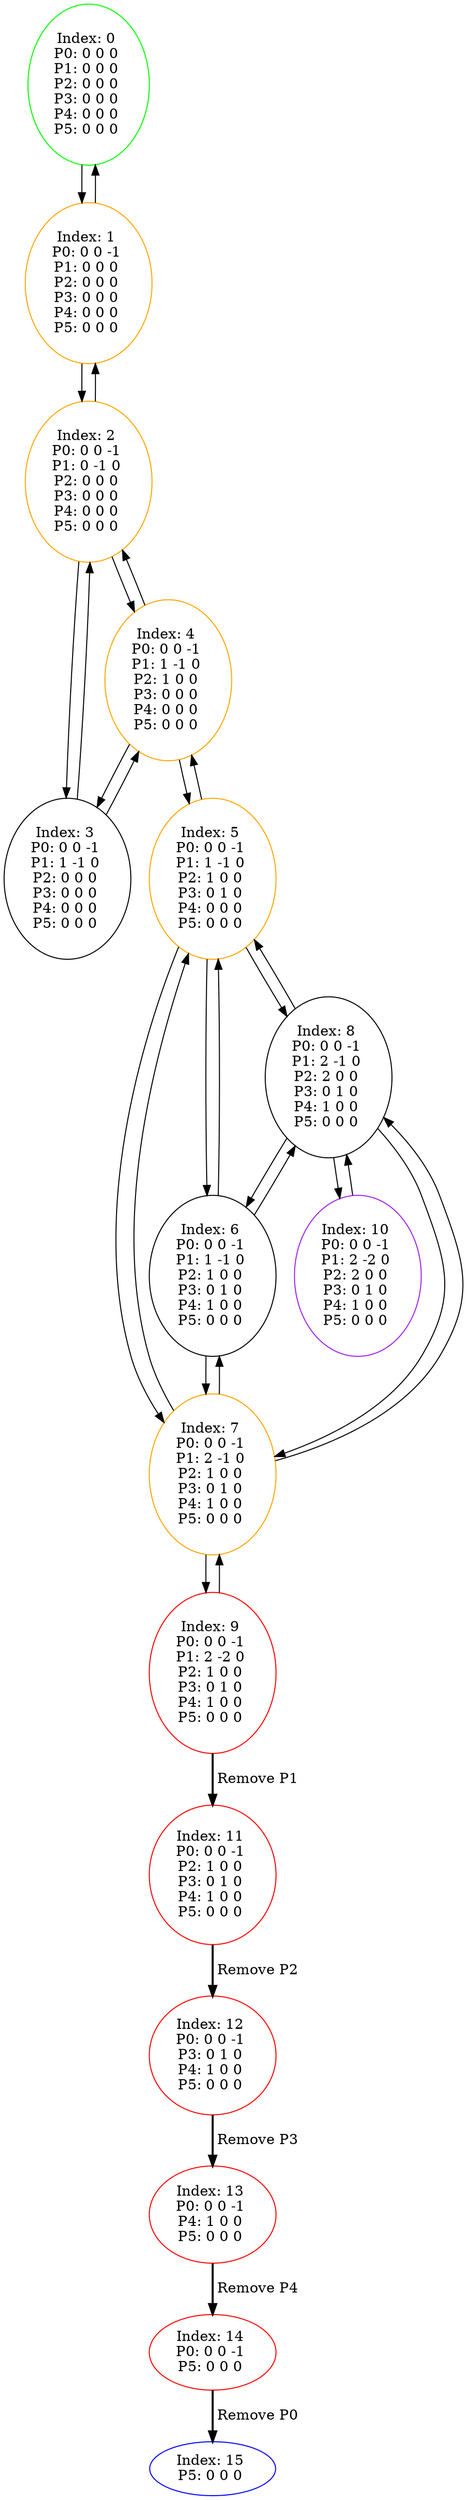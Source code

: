 digraph G {
color = "black"
0[label = "Index: 0 
P0: 0 0 0 
P1: 0 0 0 
P2: 0 0 0 
P3: 0 0 0 
P4: 0 0 0 
P5: 0 0 0 
", color = "green"]
1[label = "Index: 1 
P0: 0 0 -1 
P1: 0 0 0 
P2: 0 0 0 
P3: 0 0 0 
P4: 0 0 0 
P5: 0 0 0 
", color = "orange"]
2[label = "Index: 2 
P0: 0 0 -1 
P1: 0 -1 0 
P2: 0 0 0 
P3: 0 0 0 
P4: 0 0 0 
P5: 0 0 0 
", color = "orange"]
3[label = "Index: 3 
P0: 0 0 -1 
P1: 1 -1 0 
P2: 0 0 0 
P3: 0 0 0 
P4: 0 0 0 
P5: 0 0 0 
"]
4[label = "Index: 4 
P0: 0 0 -1 
P1: 1 -1 0 
P2: 1 0 0 
P3: 0 0 0 
P4: 0 0 0 
P5: 0 0 0 
", color = "orange"]
5[label = "Index: 5 
P0: 0 0 -1 
P1: 1 -1 0 
P2: 1 0 0 
P3: 0 1 0 
P4: 0 0 0 
P5: 0 0 0 
", color = "orange"]
6[label = "Index: 6 
P0: 0 0 -1 
P1: 1 -1 0 
P2: 1 0 0 
P3: 0 1 0 
P4: 1 0 0 
P5: 0 0 0 
"]
7[label = "Index: 7 
P0: 0 0 -1 
P1: 2 -1 0 
P2: 1 0 0 
P3: 0 1 0 
P4: 1 0 0 
P5: 0 0 0 
", color = "orange"]
8[label = "Index: 8 
P0: 0 0 -1 
P1: 2 -1 0 
P2: 2 0 0 
P3: 0 1 0 
P4: 1 0 0 
P5: 0 0 0 
"]
9[label = "Index: 9 
P0: 0 0 -1 
P1: 2 -2 0 
P2: 1 0 0 
P3: 0 1 0 
P4: 1 0 0 
P5: 0 0 0 
", color = "red"]
10[label = "Index: 10 
P0: 0 0 -1 
P1: 2 -2 0 
P2: 2 0 0 
P3: 0 1 0 
P4: 1 0 0 
P5: 0 0 0 
", color = "purple"]
11[label = "Index: 11 
P0: 0 0 -1 
P2: 1 0 0 
P3: 0 1 0 
P4: 1 0 0 
P5: 0 0 0 
", color = "red"]
12[label = "Index: 12 
P0: 0 0 -1 
P3: 0 1 0 
P4: 1 0 0 
P5: 0 0 0 
", color = "red"]
13[label = "Index: 13 
P0: 0 0 -1 
P4: 1 0 0 
P5: 0 0 0 
", color = "red"]
14[label = "Index: 14 
P0: 0 0 -1 
P5: 0 0 0 
", color = "red"]
15[label = "Index: 15 
P5: 0 0 0 
", color = "blue"]
0 -> 1

1 -> 0
1 -> 2

2 -> 1
2 -> 3
2 -> 4

3 -> 2
3 -> 4

4 -> 2
4 -> 3
4 -> 5

5 -> 4
5 -> 6
5 -> 7
5 -> 8

6 -> 5
6 -> 7
6 -> 8

7 -> 5
7 -> 6
7 -> 9
7 -> 8

8 -> 5
8 -> 6
8 -> 7
8 -> 10

9 -> 7
9 -> 11[style=bold label=" Remove P1 "];


10 -> 8

11 -> 12[style=bold label=" Remove P2 "];


12 -> 13[style=bold label=" Remove P3 "];


13 -> 14[style=bold label=" Remove P4 "];


14 -> 15[style=bold label=" Remove P0 "];


}
